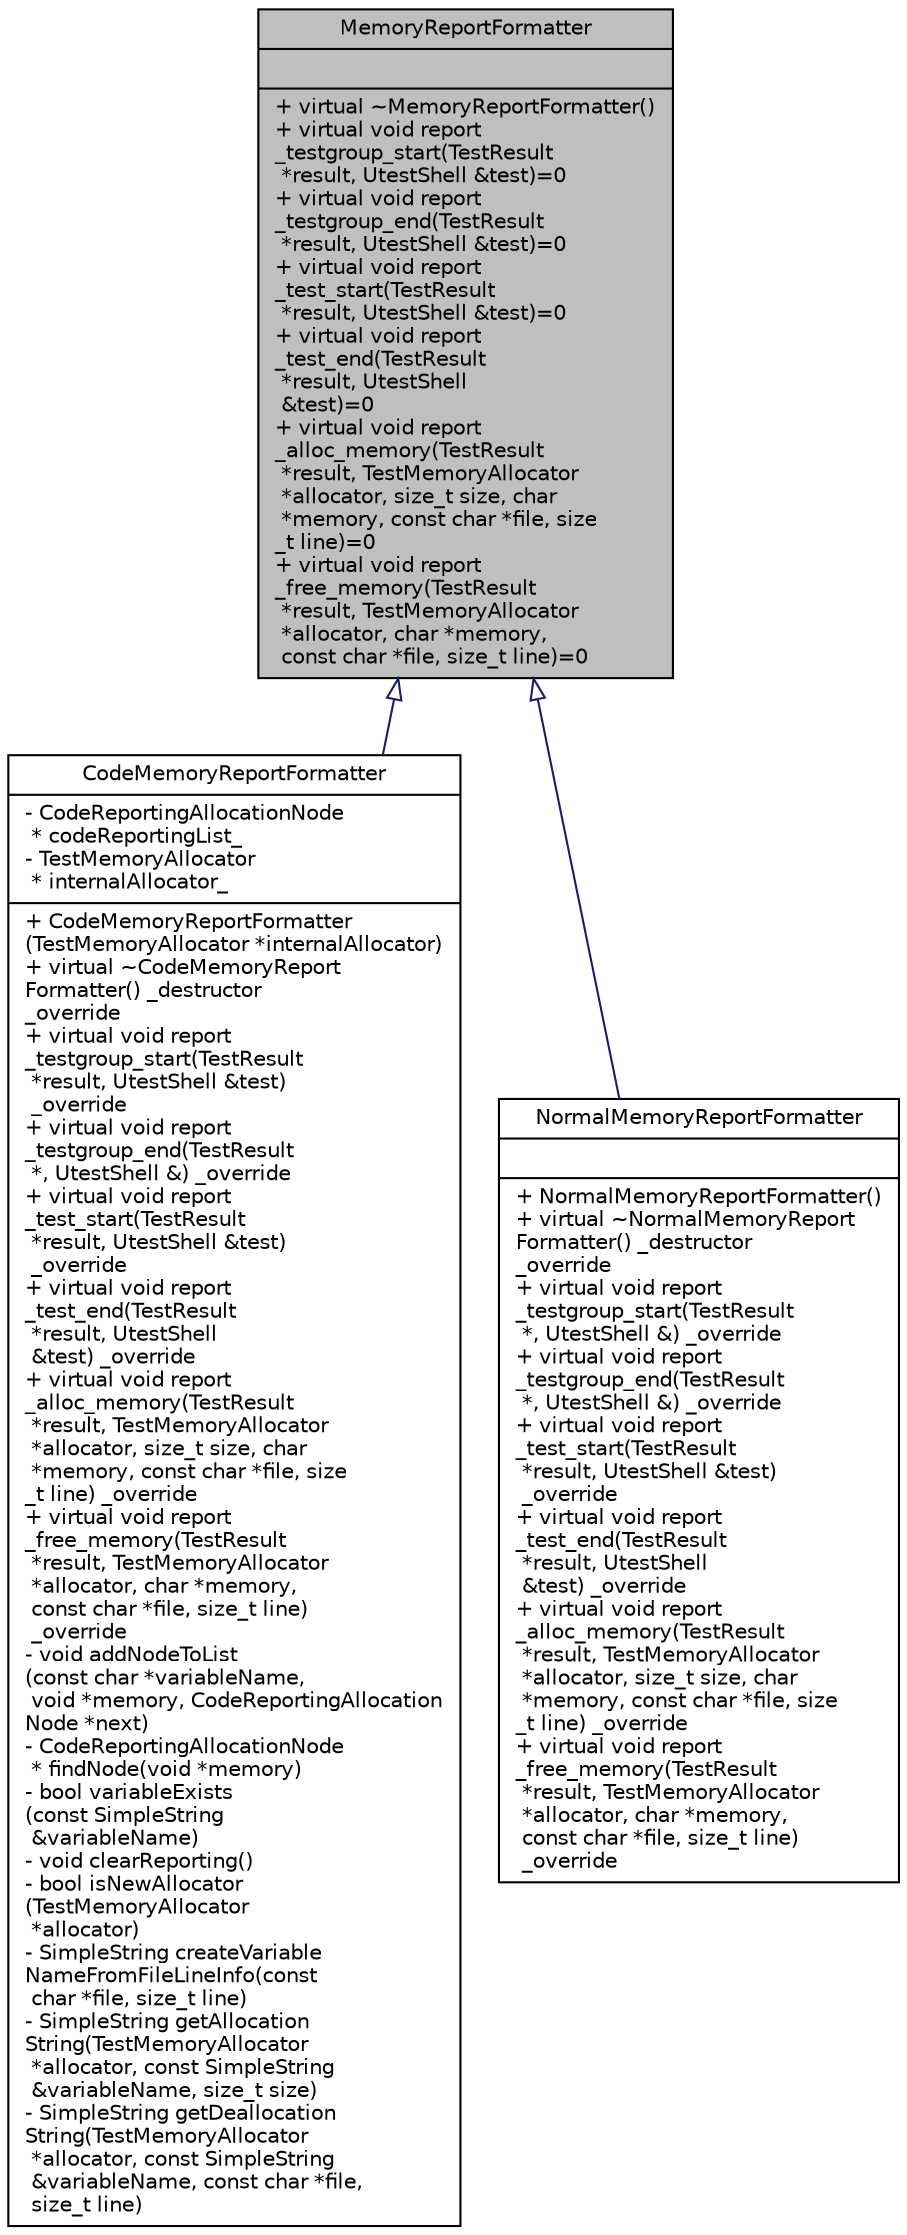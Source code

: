digraph "MemoryReportFormatter"
{
 // LATEX_PDF_SIZE
  edge [fontname="Helvetica",fontsize="10",labelfontname="Helvetica",labelfontsize="10"];
  node [fontname="Helvetica",fontsize="10",shape=record];
  Node1 [label="{MemoryReportFormatter\n||+ virtual ~MemoryReportFormatter()\l+ virtual void report\l_testgroup_start(TestResult\l *result, UtestShell &test)=0\l+ virtual void report\l_testgroup_end(TestResult\l *result, UtestShell &test)=0\l+ virtual void report\l_test_start(TestResult\l *result, UtestShell &test)=0\l+ virtual void report\l_test_end(TestResult\l *result, UtestShell\l &test)=0\l+ virtual void report\l_alloc_memory(TestResult\l *result, TestMemoryAllocator\l *allocator, size_t size, char\l *memory, const char *file, size\l_t line)=0\l+ virtual void report\l_free_memory(TestResult\l *result, TestMemoryAllocator\l *allocator, char *memory,\l const char *file, size_t line)=0\l}",height=0.2,width=0.4,color="black", fillcolor="grey75", style="filled", fontcolor="black",tooltip=" "];
  Node1 -> Node2 [dir="back",color="midnightblue",fontsize="10",style="solid",arrowtail="onormal",fontname="Helvetica"];
  Node2 [label="{CodeMemoryReportFormatter\n|- CodeReportingAllocationNode\l * codeReportingList_\l- TestMemoryAllocator\l * internalAllocator_\l|+  CodeMemoryReportFormatter\l(TestMemoryAllocator *internalAllocator)\l+ virtual ~CodeMemoryReport\lFormatter() _destructor\l_override\l+ virtual void report\l_testgroup_start(TestResult\l *result, UtestShell &test)\l _override\l+ virtual void report\l_testgroup_end(TestResult\l *, UtestShell &) _override\l+ virtual void report\l_test_start(TestResult\l *result, UtestShell &test)\l _override\l+ virtual void report\l_test_end(TestResult\l *result, UtestShell\l &test) _override\l+ virtual void report\l_alloc_memory(TestResult\l *result, TestMemoryAllocator\l *allocator, size_t size, char\l *memory, const char *file, size\l_t line) _override\l+ virtual void report\l_free_memory(TestResult\l *result, TestMemoryAllocator\l *allocator, char *memory,\l const char *file, size_t line)\l _override\l- void addNodeToList\l(const char *variableName,\l void *memory, CodeReportingAllocation\lNode *next)\l- CodeReportingAllocationNode\l * findNode(void *memory)\l- bool variableExists\l(const SimpleString\l &variableName)\l- void clearReporting()\l- bool isNewAllocator\l(TestMemoryAllocator\l *allocator)\l- SimpleString createVariable\lNameFromFileLineInfo(const\l char *file, size_t line)\l- SimpleString getAllocation\lString(TestMemoryAllocator\l *allocator, const SimpleString\l &variableName, size_t size)\l- SimpleString getDeallocation\lString(TestMemoryAllocator\l *allocator, const SimpleString\l &variableName, const char *file,\l size_t line)\l}",height=0.2,width=0.4,color="black", fillcolor="white", style="filled",URL="$classCodeMemoryReportFormatter.html",tooltip=" "];
  Node1 -> Node3 [dir="back",color="midnightblue",fontsize="10",style="solid",arrowtail="onormal",fontname="Helvetica"];
  Node3 [label="{NormalMemoryReportFormatter\n||+  NormalMemoryReportFormatter()\l+ virtual ~NormalMemoryReport\lFormatter() _destructor\l_override\l+ virtual void report\l_testgroup_start(TestResult\l *, UtestShell &) _override\l+ virtual void report\l_testgroup_end(TestResult\l *, UtestShell &) _override\l+ virtual void report\l_test_start(TestResult\l *result, UtestShell &test)\l _override\l+ virtual void report\l_test_end(TestResult\l *result, UtestShell\l &test) _override\l+ virtual void report\l_alloc_memory(TestResult\l *result, TestMemoryAllocator\l *allocator, size_t size, char\l *memory, const char *file, size\l_t line) _override\l+ virtual void report\l_free_memory(TestResult\l *result, TestMemoryAllocator\l *allocator, char *memory,\l const char *file, size_t line)\l _override\l}",height=0.2,width=0.4,color="black", fillcolor="white", style="filled",URL="$classNormalMemoryReportFormatter.html",tooltip=" "];
}
